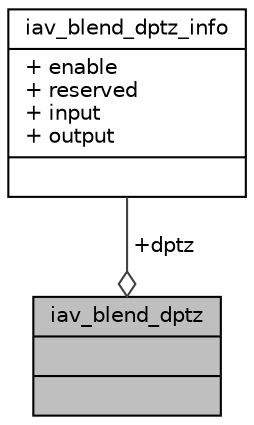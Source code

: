 digraph "iav_blend_dptz"
{
 // INTERACTIVE_SVG=YES
 // LATEX_PDF_SIZE
  bgcolor="transparent";
  edge [fontname="Helvetica",fontsize="10",labelfontname="Helvetica",labelfontsize="10"];
  node [fontname="Helvetica",fontsize="10",shape=record];
  Node1 [label="{iav_blend_dptz\n||}",height=0.2,width=0.4,color="black", fillcolor="grey75", style="filled", fontcolor="black",tooltip=" "];
  Node2 -> Node1 [color="grey25",fontsize="10",style="solid",label=" +dptz" ,arrowhead="odiamond",fontname="Helvetica"];
  Node2 [label="{iav_blend_dptz_info\n|+ enable\l+ reserved\l+ input\l+ output\l|}",height=0.2,width=0.4,color="black",URL="$db/d74/structiav__blend__dptz__info.html",tooltip=" "];
}
